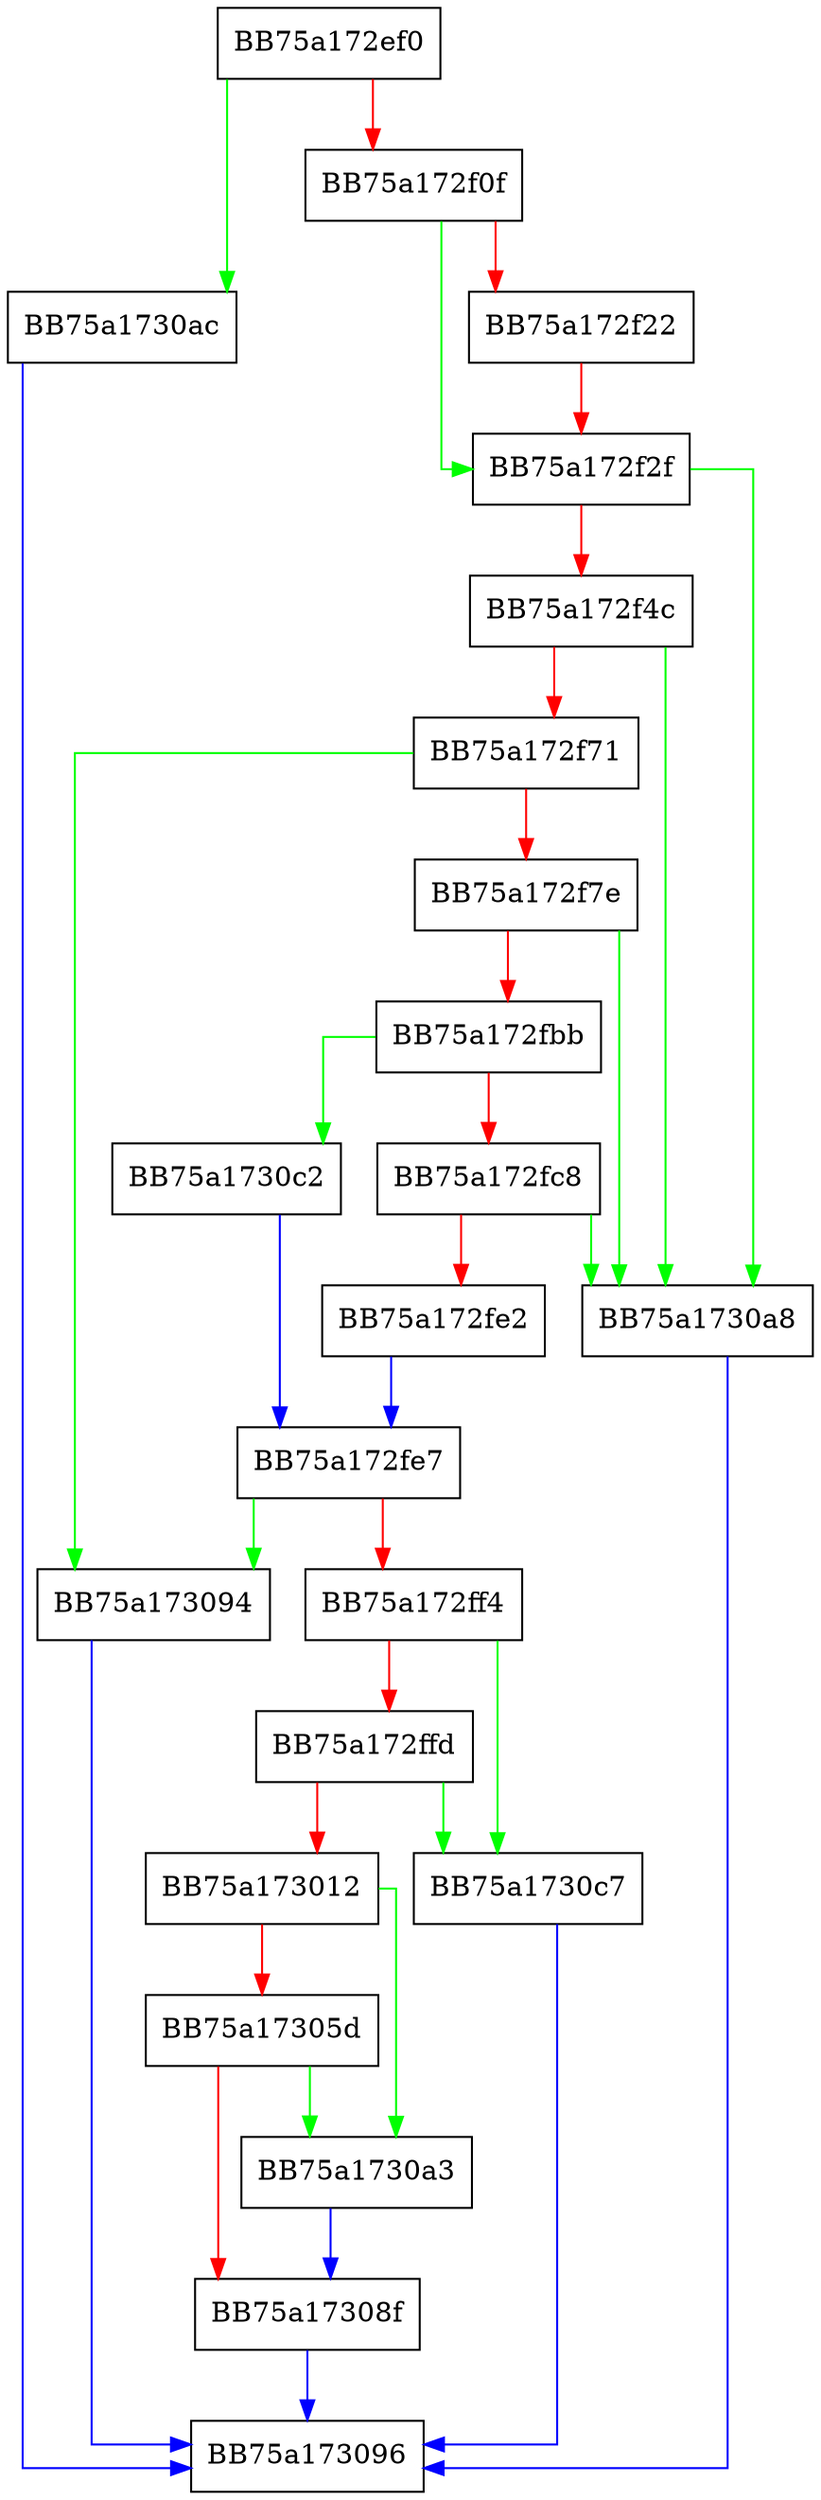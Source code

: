 digraph charAt {
  node [shape="box"];
  graph [splines=ortho];
  BB75a172ef0 -> BB75a1730ac [color="green"];
  BB75a172ef0 -> BB75a172f0f [color="red"];
  BB75a172f0f -> BB75a172f2f [color="green"];
  BB75a172f0f -> BB75a172f22 [color="red"];
  BB75a172f22 -> BB75a172f2f [color="red"];
  BB75a172f2f -> BB75a1730a8 [color="green"];
  BB75a172f2f -> BB75a172f4c [color="red"];
  BB75a172f4c -> BB75a1730a8 [color="green"];
  BB75a172f4c -> BB75a172f71 [color="red"];
  BB75a172f71 -> BB75a173094 [color="green"];
  BB75a172f71 -> BB75a172f7e [color="red"];
  BB75a172f7e -> BB75a1730a8 [color="green"];
  BB75a172f7e -> BB75a172fbb [color="red"];
  BB75a172fbb -> BB75a1730c2 [color="green"];
  BB75a172fbb -> BB75a172fc8 [color="red"];
  BB75a172fc8 -> BB75a1730a8 [color="green"];
  BB75a172fc8 -> BB75a172fe2 [color="red"];
  BB75a172fe2 -> BB75a172fe7 [color="blue"];
  BB75a172fe7 -> BB75a173094 [color="green"];
  BB75a172fe7 -> BB75a172ff4 [color="red"];
  BB75a172ff4 -> BB75a1730c7 [color="green"];
  BB75a172ff4 -> BB75a172ffd [color="red"];
  BB75a172ffd -> BB75a1730c7 [color="green"];
  BB75a172ffd -> BB75a173012 [color="red"];
  BB75a173012 -> BB75a1730a3 [color="green"];
  BB75a173012 -> BB75a17305d [color="red"];
  BB75a17305d -> BB75a1730a3 [color="green"];
  BB75a17305d -> BB75a17308f [color="red"];
  BB75a17308f -> BB75a173096 [color="blue"];
  BB75a173094 -> BB75a173096 [color="blue"];
  BB75a1730a3 -> BB75a17308f [color="blue"];
  BB75a1730a8 -> BB75a173096 [color="blue"];
  BB75a1730ac -> BB75a173096 [color="blue"];
  BB75a1730c2 -> BB75a172fe7 [color="blue"];
  BB75a1730c7 -> BB75a173096 [color="blue"];
}